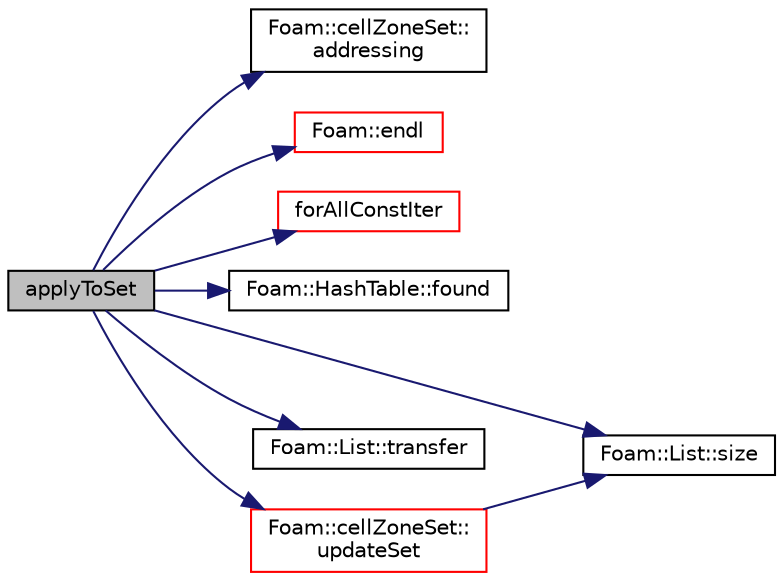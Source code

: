 digraph "applyToSet"
{
  bgcolor="transparent";
  edge [fontname="Helvetica",fontsize="10",labelfontname="Helvetica",labelfontsize="10"];
  node [fontname="Helvetica",fontsize="10",shape=record];
  rankdir="LR";
  Node644 [label="applyToSet",height=0.2,width=0.4,color="black", fillcolor="grey75", style="filled", fontcolor="black"];
  Node644 -> Node645 [color="midnightblue",fontsize="10",style="solid",fontname="Helvetica"];
  Node645 [label="Foam::cellZoneSet::\laddressing",height=0.2,width=0.4,color="black",URL="$a26577.html#abe4a52e464439857d1db72855d722d49"];
  Node644 -> Node646 [color="midnightblue",fontsize="10",style="solid",fontname="Helvetica"];
  Node646 [label="Foam::endl",height=0.2,width=0.4,color="red",URL="$a21851.html#a2db8fe02a0d3909e9351bb4275b23ce4",tooltip="Add newline and flush stream. "];
  Node644 -> Node648 [color="midnightblue",fontsize="10",style="solid",fontname="Helvetica"];
  Node648 [label="forAllConstIter",height=0.2,width=0.4,color="red",URL="$a39311.html#ae21e2836509b0fa7f7cedf6493b11b09"];
  Node644 -> Node943 [color="midnightblue",fontsize="10",style="solid",fontname="Helvetica"];
  Node943 [label="Foam::HashTable::found",height=0.2,width=0.4,color="black",URL="$a26841.html#a9a7a02c333e3e98344a1e5b891c4d985",tooltip="Return true if hashedEntry is found in table. "];
  Node644 -> Node744 [color="midnightblue",fontsize="10",style="solid",fontname="Helvetica"];
  Node744 [label="Foam::List::size",height=0.2,width=0.4,color="black",URL="$a26833.html#a8a5f6fa29bd4b500caf186f60245b384",tooltip="Override size to be inconsistent with allocated storage. "];
  Node644 -> Node944 [color="midnightblue",fontsize="10",style="solid",fontname="Helvetica"];
  Node944 [label="Foam::List::transfer",height=0.2,width=0.4,color="black",URL="$a26833.html#a25ad1d2084d16b234b0cf91c07e832c0",tooltip="Transfer the contents of the argument List into this list. "];
  Node644 -> Node945 [color="midnightblue",fontsize="10",style="solid",fontname="Helvetica"];
  Node945 [label="Foam::cellZoneSet::\lupdateSet",height=0.2,width=0.4,color="red",URL="$a26577.html#afc9e2e914d3928dd7281d2ac71452052",tooltip="Sort addressing and make cellSet part consistent with addressing. "];
  Node945 -> Node744 [color="midnightblue",fontsize="10",style="solid",fontname="Helvetica"];
}
